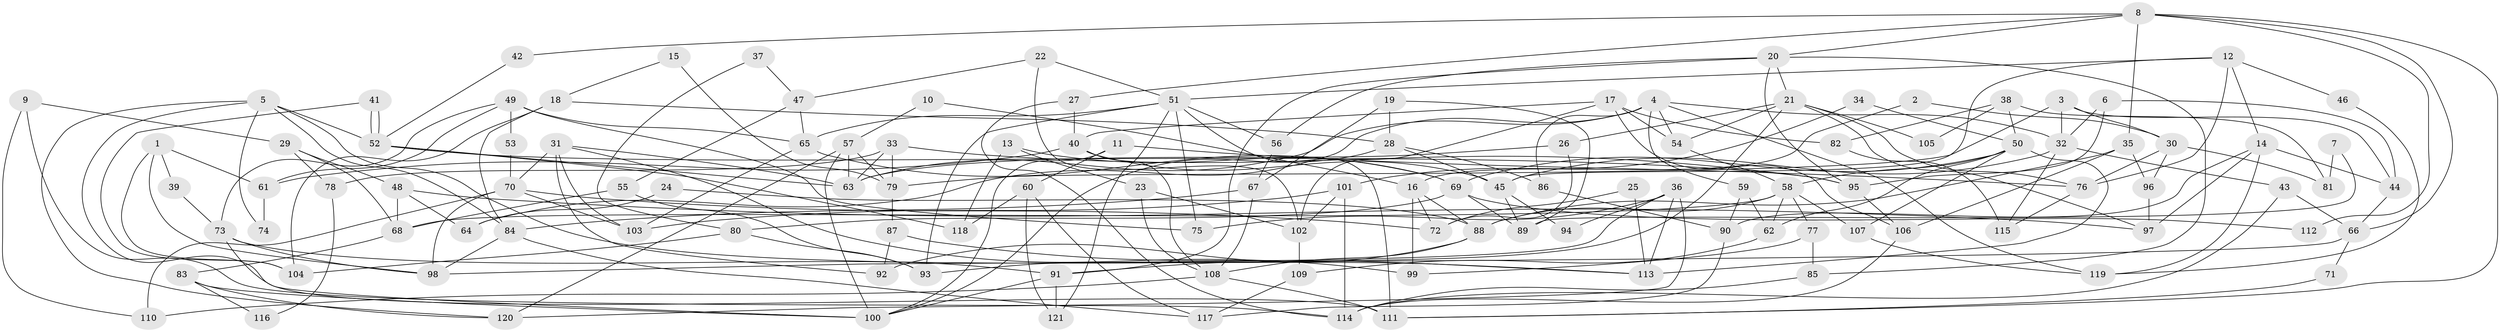 // coarse degree distribution, {4: 0.19480519480519481, 5: 0.15584415584415584, 8: 0.06493506493506493, 9: 0.025974025974025976, 3: 0.14285714285714285, 10: 0.012987012987012988, 2: 0.11688311688311688, 6: 0.16883116883116883, 7: 0.1038961038961039, 11: 0.012987012987012988}
// Generated by graph-tools (version 1.1) at 2025/23/03/03/25 07:23:56]
// undirected, 121 vertices, 242 edges
graph export_dot {
graph [start="1"]
  node [color=gray90,style=filled];
  1;
  2;
  3;
  4;
  5;
  6;
  7;
  8;
  9;
  10;
  11;
  12;
  13;
  14;
  15;
  16;
  17;
  18;
  19;
  20;
  21;
  22;
  23;
  24;
  25;
  26;
  27;
  28;
  29;
  30;
  31;
  32;
  33;
  34;
  35;
  36;
  37;
  38;
  39;
  40;
  41;
  42;
  43;
  44;
  45;
  46;
  47;
  48;
  49;
  50;
  51;
  52;
  53;
  54;
  55;
  56;
  57;
  58;
  59;
  60;
  61;
  62;
  63;
  64;
  65;
  66;
  67;
  68;
  69;
  70;
  71;
  72;
  73;
  74;
  75;
  76;
  77;
  78;
  79;
  80;
  81;
  82;
  83;
  84;
  85;
  86;
  87;
  88;
  89;
  90;
  91;
  92;
  93;
  94;
  95;
  96;
  97;
  98;
  99;
  100;
  101;
  102;
  103;
  104;
  105;
  106;
  107;
  108;
  109;
  110;
  111;
  112;
  113;
  114;
  115;
  116;
  117;
  118;
  119;
  120;
  121;
  1 -- 61;
  1 -- 98;
  1 -- 39;
  1 -- 104;
  2 -- 16;
  2 -- 30;
  3 -- 44;
  3 -- 79;
  3 -- 30;
  3 -- 32;
  4 -- 54;
  4 -- 63;
  4 -- 32;
  4 -- 59;
  4 -- 64;
  4 -- 86;
  4 -- 119;
  5 -- 111;
  5 -- 52;
  5 -- 74;
  5 -- 84;
  5 -- 113;
  5 -- 120;
  6 -- 32;
  6 -- 95;
  6 -- 44;
  7 -- 81;
  7 -- 89;
  8 -- 66;
  8 -- 20;
  8 -- 27;
  8 -- 35;
  8 -- 42;
  8 -- 111;
  8 -- 112;
  9 -- 114;
  9 -- 29;
  9 -- 110;
  10 -- 57;
  10 -- 16;
  11 -- 60;
  11 -- 76;
  11 -- 100;
  12 -- 51;
  12 -- 45;
  12 -- 14;
  12 -- 46;
  12 -- 76;
  13 -- 23;
  13 -- 118;
  13 -- 69;
  14 -- 119;
  14 -- 44;
  14 -- 90;
  14 -- 97;
  15 -- 79;
  15 -- 18;
  16 -- 99;
  16 -- 88;
  16 -- 72;
  17 -- 40;
  17 -- 106;
  17 -- 54;
  17 -- 82;
  17 -- 102;
  18 -- 104;
  18 -- 84;
  18 -- 28;
  19 -- 28;
  19 -- 67;
  19 -- 89;
  20 -- 21;
  20 -- 91;
  20 -- 56;
  20 -- 85;
  20 -- 95;
  21 -- 76;
  21 -- 91;
  21 -- 26;
  21 -- 54;
  21 -- 97;
  21 -- 105;
  22 -- 47;
  22 -- 102;
  22 -- 51;
  23 -- 108;
  23 -- 102;
  24 -- 64;
  24 -- 88;
  25 -- 72;
  25 -- 113;
  26 -- 72;
  26 -- 63;
  27 -- 40;
  27 -- 114;
  28 -- 100;
  28 -- 45;
  28 -- 86;
  29 -- 68;
  29 -- 48;
  29 -- 78;
  30 -- 96;
  30 -- 76;
  30 -- 81;
  31 -- 103;
  31 -- 63;
  31 -- 70;
  31 -- 92;
  31 -- 99;
  32 -- 43;
  32 -- 45;
  32 -- 115;
  33 -- 63;
  33 -- 95;
  33 -- 78;
  33 -- 79;
  34 -- 101;
  34 -- 50;
  35 -- 88;
  35 -- 96;
  35 -- 106;
  36 -- 113;
  36 -- 120;
  36 -- 75;
  36 -- 93;
  36 -- 94;
  37 -- 47;
  37 -- 80;
  38 -- 50;
  38 -- 82;
  38 -- 81;
  38 -- 105;
  39 -- 73;
  40 -- 108;
  40 -- 45;
  40 -- 61;
  41 -- 104;
  41 -- 52;
  41 -- 52;
  42 -- 52;
  43 -- 114;
  43 -- 66;
  44 -- 66;
  45 -- 89;
  45 -- 94;
  46 -- 119;
  47 -- 65;
  47 -- 55;
  48 -- 97;
  48 -- 68;
  48 -- 64;
  49 -- 65;
  49 -- 75;
  49 -- 53;
  49 -- 61;
  49 -- 73;
  50 -- 69;
  50 -- 62;
  50 -- 58;
  50 -- 107;
  50 -- 113;
  51 -- 111;
  51 -- 56;
  51 -- 65;
  51 -- 75;
  51 -- 93;
  51 -- 121;
  52 -- 95;
  52 -- 63;
  52 -- 118;
  53 -- 70;
  54 -- 58;
  55 -- 93;
  55 -- 68;
  56 -- 67;
  57 -- 63;
  57 -- 100;
  57 -- 79;
  57 -- 120;
  58 -- 62;
  58 -- 68;
  58 -- 77;
  58 -- 88;
  58 -- 107;
  59 -- 90;
  59 -- 62;
  60 -- 121;
  60 -- 117;
  60 -- 118;
  61 -- 74;
  62 -- 109;
  65 -- 69;
  65 -- 103;
  66 -- 71;
  66 -- 98;
  67 -- 108;
  67 -- 84;
  68 -- 83;
  69 -- 89;
  69 -- 80;
  69 -- 112;
  70 -- 98;
  70 -- 72;
  70 -- 103;
  70 -- 110;
  71 -- 111;
  73 -- 98;
  73 -- 91;
  73 -- 100;
  76 -- 115;
  77 -- 85;
  77 -- 99;
  78 -- 116;
  79 -- 87;
  80 -- 93;
  80 -- 104;
  82 -- 115;
  83 -- 120;
  83 -- 100;
  83 -- 116;
  84 -- 98;
  84 -- 117;
  85 -- 114;
  86 -- 90;
  87 -- 113;
  87 -- 92;
  88 -- 92;
  88 -- 108;
  90 -- 117;
  91 -- 100;
  91 -- 121;
  95 -- 106;
  96 -- 97;
  101 -- 102;
  101 -- 103;
  101 -- 114;
  102 -- 109;
  106 -- 114;
  107 -- 119;
  108 -- 110;
  108 -- 111;
  109 -- 117;
}
